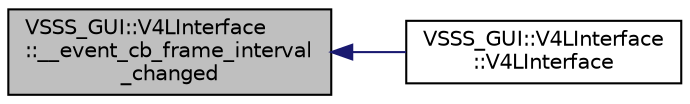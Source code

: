 digraph "VSSS_GUI::V4LInterface::__event_cb_frame_interval_changed"
{
 // INTERACTIVE_SVG=YES
  edge [fontname="Helvetica",fontsize="10",labelfontname="Helvetica",labelfontsize="10"];
  node [fontname="Helvetica",fontsize="10",shape=record];
  rankdir="LR";
  Node440 [label="VSSS_GUI::V4LInterface\l::__event_cb_frame_interval\l_changed",height=0.2,width=0.4,color="black", fillcolor="grey75", style="filled", fontcolor="black"];
  Node440 -> Node441 [dir="back",color="midnightblue",fontsize="10",style="solid",fontname="Helvetica"];
  Node441 [label="VSSS_GUI::V4LInterface\l::V4LInterface",height=0.2,width=0.4,color="black", fillcolor="white", style="filled",URL="$class_v_s_s_s___g_u_i_1_1_v4_l_interface.html#a8fafd828eacc6d5480649fa9fddc7ee4",tooltip="Constructor of a V4LInterface object. "];
}
